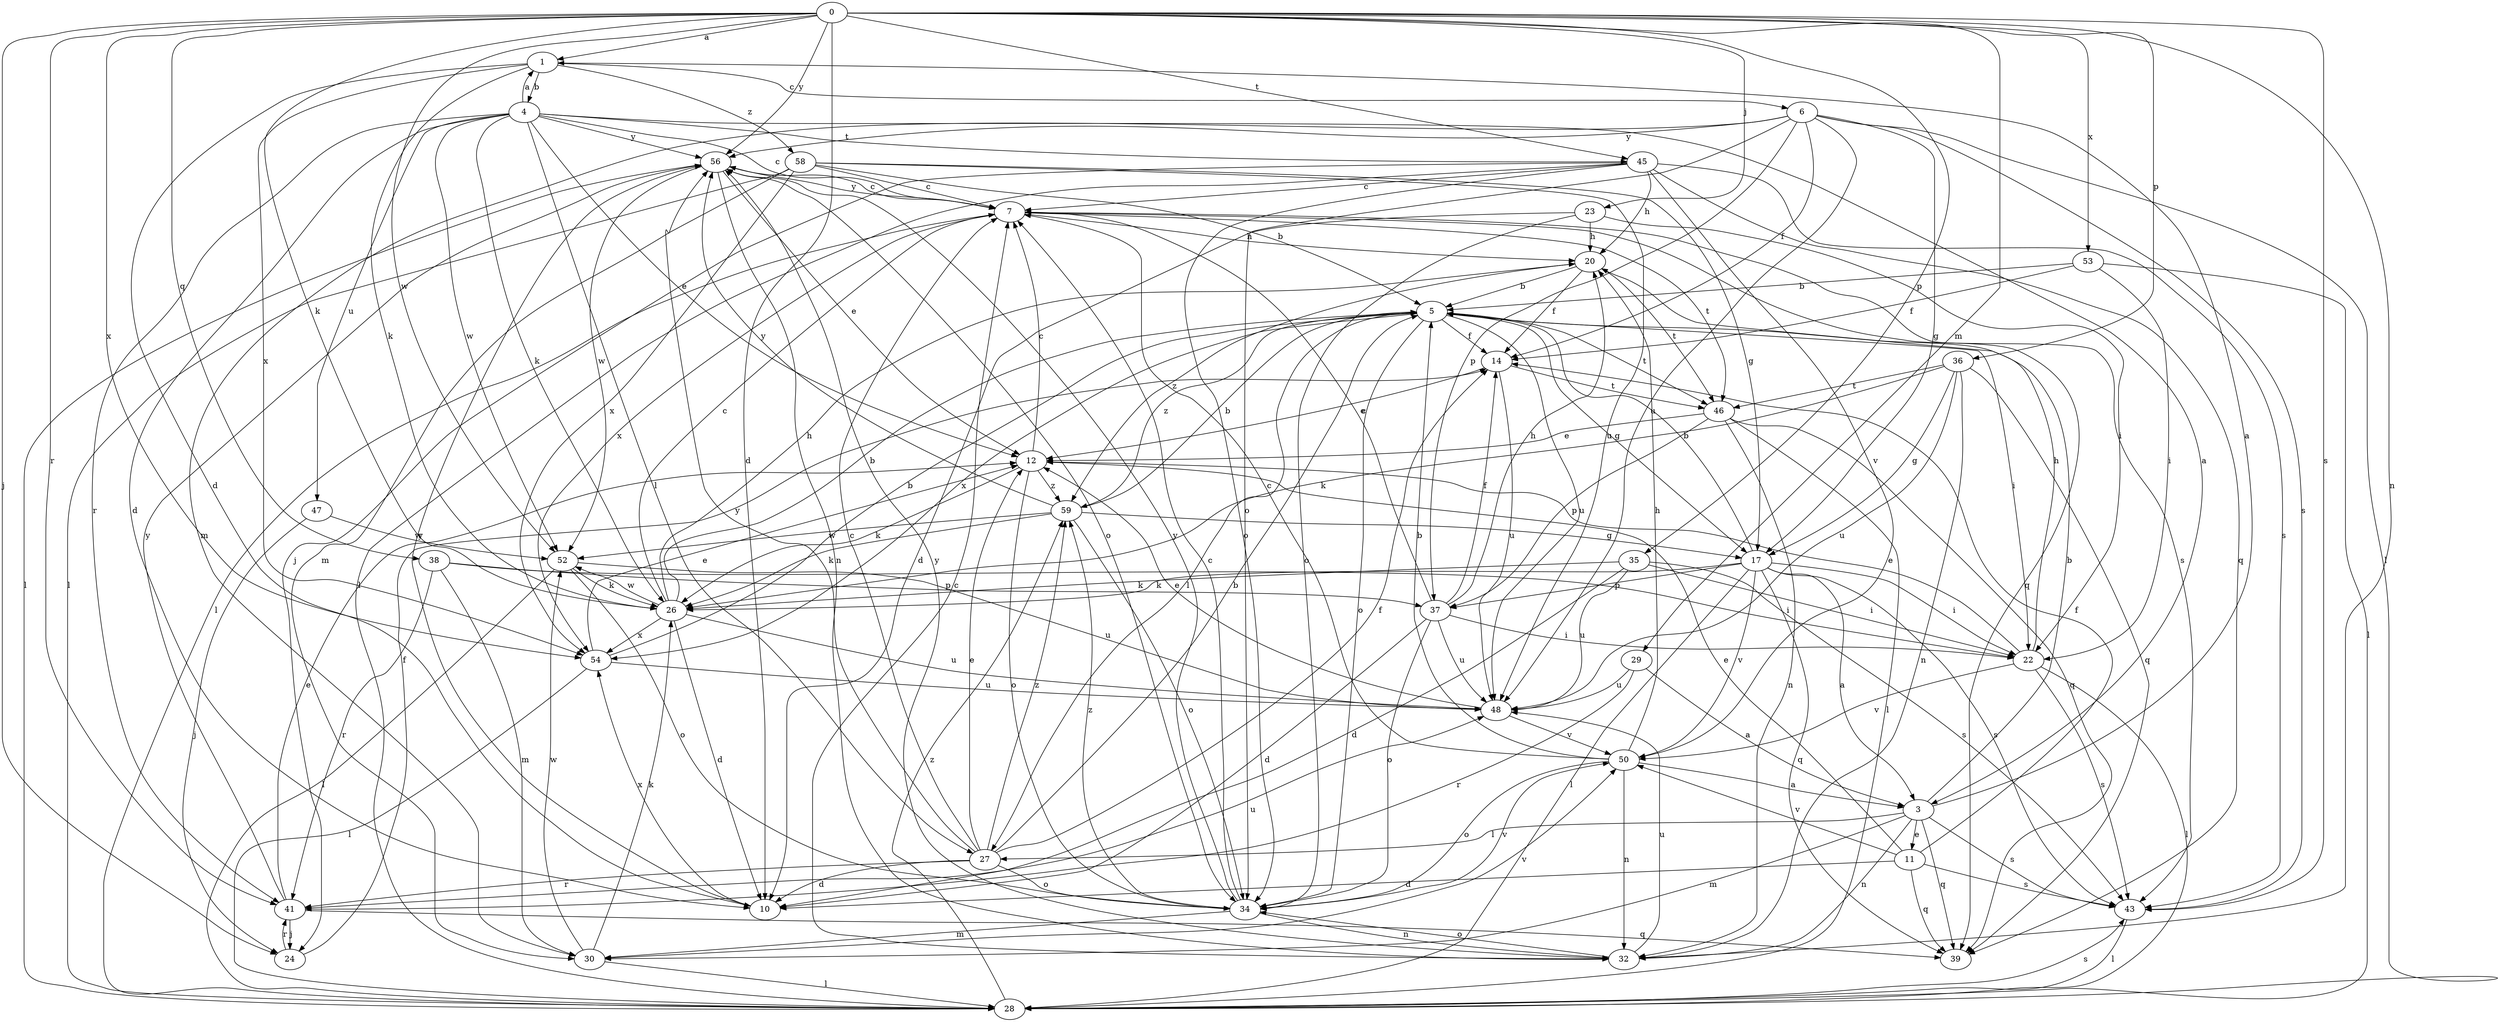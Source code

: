 strict digraph  {
0;
1;
3;
4;
5;
6;
7;
10;
11;
12;
14;
17;
20;
22;
23;
24;
26;
27;
28;
29;
30;
32;
34;
35;
36;
37;
38;
39;
41;
43;
45;
46;
47;
48;
50;
52;
53;
54;
56;
58;
59;
0 -> 1  [label=a];
0 -> 10  [label=d];
0 -> 23  [label=j];
0 -> 24  [label=j];
0 -> 26  [label=k];
0 -> 29  [label=m];
0 -> 32  [label=n];
0 -> 35  [label=p];
0 -> 36  [label=p];
0 -> 38  [label=q];
0 -> 41  [label=r];
0 -> 43  [label=s];
0 -> 45  [label=t];
0 -> 52  [label=w];
0 -> 53  [label=x];
0 -> 54  [label=x];
0 -> 56  [label=y];
1 -> 4  [label=b];
1 -> 6  [label=c];
1 -> 10  [label=d];
1 -> 26  [label=k];
1 -> 54  [label=x];
1 -> 58  [label=z];
3 -> 1  [label=a];
3 -> 5  [label=b];
3 -> 11  [label=e];
3 -> 27  [label=l];
3 -> 30  [label=m];
3 -> 32  [label=n];
3 -> 39  [label=q];
3 -> 43  [label=s];
4 -> 1  [label=a];
4 -> 3  [label=a];
4 -> 7  [label=c];
4 -> 10  [label=d];
4 -> 12  [label=e];
4 -> 26  [label=k];
4 -> 27  [label=l];
4 -> 41  [label=r];
4 -> 45  [label=t];
4 -> 47  [label=u];
4 -> 52  [label=w];
4 -> 56  [label=y];
5 -> 14  [label=f];
5 -> 17  [label=g];
5 -> 22  [label=i];
5 -> 27  [label=l];
5 -> 34  [label=o];
5 -> 46  [label=t];
5 -> 48  [label=u];
5 -> 54  [label=x];
5 -> 59  [label=z];
6 -> 14  [label=f];
6 -> 17  [label=g];
6 -> 28  [label=l];
6 -> 30  [label=m];
6 -> 34  [label=o];
6 -> 37  [label=p];
6 -> 43  [label=s];
6 -> 48  [label=u];
6 -> 56  [label=y];
7 -> 20  [label=h];
7 -> 28  [label=l];
7 -> 39  [label=q];
7 -> 43  [label=s];
7 -> 46  [label=t];
7 -> 54  [label=x];
7 -> 56  [label=y];
10 -> 54  [label=x];
10 -> 56  [label=y];
11 -> 10  [label=d];
11 -> 12  [label=e];
11 -> 14  [label=f];
11 -> 39  [label=q];
11 -> 43  [label=s];
11 -> 50  [label=v];
12 -> 7  [label=c];
12 -> 26  [label=k];
12 -> 34  [label=o];
12 -> 59  [label=z];
14 -> 12  [label=e];
14 -> 46  [label=t];
14 -> 48  [label=u];
17 -> 3  [label=a];
17 -> 5  [label=b];
17 -> 22  [label=i];
17 -> 26  [label=k];
17 -> 28  [label=l];
17 -> 37  [label=p];
17 -> 39  [label=q];
17 -> 43  [label=s];
17 -> 50  [label=v];
20 -> 5  [label=b];
20 -> 14  [label=f];
20 -> 46  [label=t];
20 -> 59  [label=z];
22 -> 12  [label=e];
22 -> 20  [label=h];
22 -> 28  [label=l];
22 -> 43  [label=s];
22 -> 50  [label=v];
23 -> 10  [label=d];
23 -> 20  [label=h];
23 -> 22  [label=i];
23 -> 34  [label=o];
24 -> 14  [label=f];
24 -> 41  [label=r];
26 -> 5  [label=b];
26 -> 7  [label=c];
26 -> 10  [label=d];
26 -> 20  [label=h];
26 -> 48  [label=u];
26 -> 52  [label=w];
26 -> 54  [label=x];
27 -> 5  [label=b];
27 -> 7  [label=c];
27 -> 10  [label=d];
27 -> 12  [label=e];
27 -> 14  [label=f];
27 -> 34  [label=o];
27 -> 41  [label=r];
27 -> 56  [label=y];
27 -> 59  [label=z];
28 -> 43  [label=s];
28 -> 59  [label=z];
29 -> 3  [label=a];
29 -> 41  [label=r];
29 -> 48  [label=u];
30 -> 26  [label=k];
30 -> 28  [label=l];
30 -> 50  [label=v];
30 -> 52  [label=w];
32 -> 7  [label=c];
32 -> 34  [label=o];
32 -> 48  [label=u];
32 -> 56  [label=y];
34 -> 7  [label=c];
34 -> 30  [label=m];
34 -> 32  [label=n];
34 -> 50  [label=v];
34 -> 56  [label=y];
34 -> 59  [label=z];
35 -> 10  [label=d];
35 -> 22  [label=i];
35 -> 26  [label=k];
35 -> 43  [label=s];
35 -> 48  [label=u];
36 -> 17  [label=g];
36 -> 26  [label=k];
36 -> 32  [label=n];
36 -> 39  [label=q];
36 -> 46  [label=t];
36 -> 48  [label=u];
37 -> 7  [label=c];
37 -> 10  [label=d];
37 -> 14  [label=f];
37 -> 20  [label=h];
37 -> 22  [label=i];
37 -> 34  [label=o];
37 -> 48  [label=u];
38 -> 22  [label=i];
38 -> 30  [label=m];
38 -> 37  [label=p];
38 -> 41  [label=r];
41 -> 12  [label=e];
41 -> 24  [label=j];
41 -> 39  [label=q];
41 -> 48  [label=u];
41 -> 56  [label=y];
43 -> 28  [label=l];
45 -> 7  [label=c];
45 -> 20  [label=h];
45 -> 24  [label=j];
45 -> 28  [label=l];
45 -> 34  [label=o];
45 -> 39  [label=q];
45 -> 43  [label=s];
45 -> 50  [label=v];
46 -> 12  [label=e];
46 -> 28  [label=l];
46 -> 32  [label=n];
46 -> 37  [label=p];
46 -> 39  [label=q];
47 -> 24  [label=j];
47 -> 52  [label=w];
48 -> 12  [label=e];
48 -> 50  [label=v];
50 -> 3  [label=a];
50 -> 5  [label=b];
50 -> 7  [label=c];
50 -> 20  [label=h];
50 -> 32  [label=n];
50 -> 34  [label=o];
52 -> 26  [label=k];
52 -> 28  [label=l];
52 -> 34  [label=o];
52 -> 48  [label=u];
53 -> 5  [label=b];
53 -> 14  [label=f];
53 -> 22  [label=i];
53 -> 28  [label=l];
54 -> 5  [label=b];
54 -> 12  [label=e];
54 -> 28  [label=l];
54 -> 48  [label=u];
56 -> 7  [label=c];
56 -> 12  [label=e];
56 -> 28  [label=l];
56 -> 32  [label=n];
56 -> 34  [label=o];
56 -> 52  [label=w];
58 -> 5  [label=b];
58 -> 7  [label=c];
58 -> 17  [label=g];
58 -> 28  [label=l];
58 -> 30  [label=m];
58 -> 48  [label=u];
58 -> 54  [label=x];
59 -> 5  [label=b];
59 -> 17  [label=g];
59 -> 26  [label=k];
59 -> 34  [label=o];
59 -> 52  [label=w];
59 -> 56  [label=y];
}
